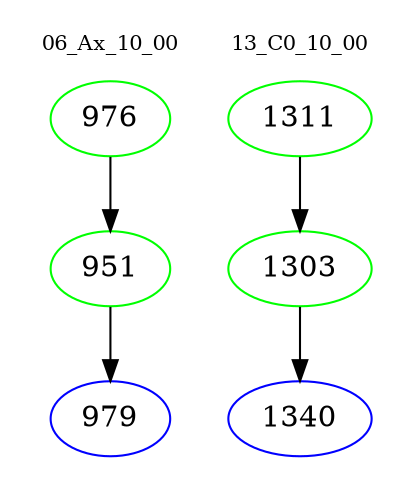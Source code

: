 digraph{
subgraph cluster_0 {
color = white
label = "06_Ax_10_00";
fontsize=10;
T0_976 [label="976", color="green"]
T0_976 -> T0_951 [color="black"]
T0_951 [label="951", color="green"]
T0_951 -> T0_979 [color="black"]
T0_979 [label="979", color="blue"]
}
subgraph cluster_1 {
color = white
label = "13_C0_10_00";
fontsize=10;
T1_1311 [label="1311", color="green"]
T1_1311 -> T1_1303 [color="black"]
T1_1303 [label="1303", color="green"]
T1_1303 -> T1_1340 [color="black"]
T1_1340 [label="1340", color="blue"]
}
}

